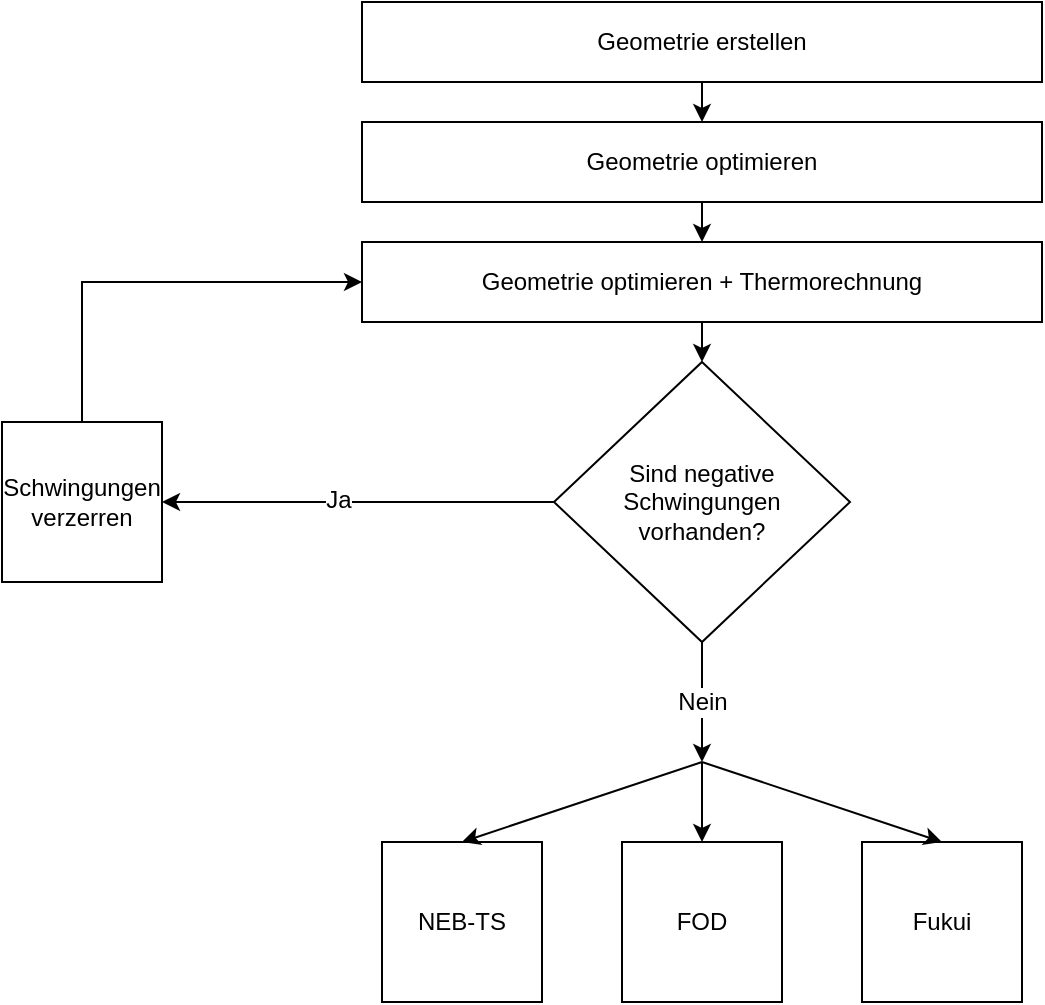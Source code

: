 <mxfile version="20.8.3" type="device"><diagram id="G68ipqJCwITpeujkJHIF" name="Seite-1"><mxGraphModel dx="830" dy="458" grid="1" gridSize="10" guides="1" tooltips="1" connect="1" arrows="1" fold="1" page="1" pageScale="1" pageWidth="827" pageHeight="1169" math="0" shadow="0"><root><mxCell id="0"/><mxCell id="1" parent="0"/><mxCell id="L37ujfQL2Mn4xqklJ0Be-13" style="edgeStyle=orthogonalEdgeStyle;rounded=0;orthogonalLoop=1;jettySize=auto;html=1;exitX=0.5;exitY=1;exitDx=0;exitDy=0;entryX=0.5;entryY=0;entryDx=0;entryDy=0;" edge="1" parent="1" source="L37ujfQL2Mn4xqklJ0Be-1" target="L37ujfQL2Mn4xqklJ0Be-2"><mxGeometry relative="1" as="geometry"/></mxCell><mxCell id="L37ujfQL2Mn4xqklJ0Be-1" value="Geometrie erstellen" style="rounded=0;whiteSpace=wrap;html=1;" vertex="1" parent="1"><mxGeometry x="230" y="20" width="340" height="40" as="geometry"/></mxCell><mxCell id="L37ujfQL2Mn4xqklJ0Be-15" style="edgeStyle=orthogonalEdgeStyle;rounded=0;orthogonalLoop=1;jettySize=auto;html=1;exitX=0.5;exitY=1;exitDx=0;exitDy=0;entryX=0.5;entryY=0;entryDx=0;entryDy=0;" edge="1" parent="1" source="L37ujfQL2Mn4xqklJ0Be-2" target="L37ujfQL2Mn4xqklJ0Be-5"><mxGeometry relative="1" as="geometry"/></mxCell><mxCell id="L37ujfQL2Mn4xqklJ0Be-2" value="Geometrie optimieren" style="rounded=0;whiteSpace=wrap;html=1;" vertex="1" parent="1"><mxGeometry x="230" y="80" width="340" height="40" as="geometry"/></mxCell><mxCell id="L37ujfQL2Mn4xqklJ0Be-17" style="edgeStyle=orthogonalEdgeStyle;rounded=0;orthogonalLoop=1;jettySize=auto;html=1;exitX=0.5;exitY=1;exitDx=0;exitDy=0;entryX=0.5;entryY=0;entryDx=0;entryDy=0;" edge="1" parent="1" source="L37ujfQL2Mn4xqklJ0Be-5" target="L37ujfQL2Mn4xqklJ0Be-6"><mxGeometry relative="1" as="geometry"/></mxCell><mxCell id="L37ujfQL2Mn4xqklJ0Be-5" value="Geometrie optimieren + Thermorechnung" style="rounded=0;whiteSpace=wrap;html=1;" vertex="1" parent="1"><mxGeometry x="230" y="140" width="340" height="40" as="geometry"/></mxCell><mxCell id="L37ujfQL2Mn4xqklJ0Be-19" value="&lt;font style=&quot;font-size: 12px;&quot;&gt;Nein&lt;/font&gt;" style="edgeStyle=orthogonalEdgeStyle;rounded=0;orthogonalLoop=1;jettySize=auto;html=1;exitX=0.5;exitY=1;exitDx=0;exitDy=0;" edge="1" parent="1" source="L37ujfQL2Mn4xqklJ0Be-6"><mxGeometry relative="1" as="geometry"><mxPoint x="400" y="400" as="targetPoint"/><Array as="points"><mxPoint x="400" y="400"/></Array><mxPoint as="offset"/></mxGeometry></mxCell><mxCell id="L37ujfQL2Mn4xqklJ0Be-6" value="&lt;font style=&quot;font-size: 12px;&quot;&gt;Sind negative Schwingungen &lt;br&gt;vorhanden?&lt;/font&gt;" style="rhombus;whiteSpace=wrap;html=1;" vertex="1" parent="1"><mxGeometry x="326" y="200" width="148" height="140" as="geometry"/></mxCell><mxCell id="L37ujfQL2Mn4xqklJ0Be-7" value="" style="endArrow=classic;html=1;rounded=0;exitX=0;exitY=0.5;exitDx=0;exitDy=0;" edge="1" parent="1" source="L37ujfQL2Mn4xqklJ0Be-6" target="L37ujfQL2Mn4xqklJ0Be-8"><mxGeometry width="50" height="50" relative="1" as="geometry"><mxPoint x="380" y="300" as="sourcePoint"/><mxPoint x="250" y="270" as="targetPoint"/><Array as="points"/></mxGeometry></mxCell><mxCell id="L37ujfQL2Mn4xqklJ0Be-11" value="&lt;font style=&quot;font-size: 12px;&quot;&gt;Ja&lt;/font&gt;" style="edgeLabel;html=1;align=center;verticalAlign=middle;resizable=0;points=[];" vertex="1" connectable="0" parent="L37ujfQL2Mn4xqklJ0Be-7"><mxGeometry x="0.107" y="-1" relative="1" as="geometry"><mxPoint as="offset"/></mxGeometry></mxCell><mxCell id="L37ujfQL2Mn4xqklJ0Be-10" style="edgeStyle=orthogonalEdgeStyle;rounded=0;orthogonalLoop=1;jettySize=auto;html=1;exitX=0.5;exitY=0;exitDx=0;exitDy=0;entryX=0;entryY=0.5;entryDx=0;entryDy=0;" edge="1" parent="1" source="L37ujfQL2Mn4xqklJ0Be-8" target="L37ujfQL2Mn4xqklJ0Be-5"><mxGeometry relative="1" as="geometry"/></mxCell><mxCell id="L37ujfQL2Mn4xqklJ0Be-8" value="Schwingungen verzerren" style="whiteSpace=wrap;html=1;aspect=fixed;" vertex="1" parent="1"><mxGeometry x="50" y="230" width="80" height="80" as="geometry"/></mxCell><mxCell id="L37ujfQL2Mn4xqklJ0Be-21" value="NEB-TS" style="whiteSpace=wrap;html=1;aspect=fixed;fontSize=12;" vertex="1" parent="1"><mxGeometry x="240" y="440" width="80" height="80" as="geometry"/></mxCell><mxCell id="L37ujfQL2Mn4xqklJ0Be-22" value="FOD" style="whiteSpace=wrap;html=1;aspect=fixed;fontSize=12;" vertex="1" parent="1"><mxGeometry x="360" y="440" width="80" height="80" as="geometry"/></mxCell><mxCell id="L37ujfQL2Mn4xqklJ0Be-23" value="Fukui&lt;br&gt;" style="whiteSpace=wrap;html=1;aspect=fixed;fontSize=12;" vertex="1" parent="1"><mxGeometry x="480" y="440" width="80" height="80" as="geometry"/></mxCell><mxCell id="L37ujfQL2Mn4xqklJ0Be-25" value="" style="endArrow=classic;html=1;rounded=0;fontSize=12;entryX=0.5;entryY=0;entryDx=0;entryDy=0;" edge="1" parent="1" target="L37ujfQL2Mn4xqklJ0Be-21"><mxGeometry width="50" height="50" relative="1" as="geometry"><mxPoint x="400" y="400" as="sourcePoint"/><mxPoint x="440" y="360" as="targetPoint"/></mxGeometry></mxCell><mxCell id="L37ujfQL2Mn4xqklJ0Be-26" value="" style="endArrow=classic;html=1;rounded=0;fontSize=12;" edge="1" parent="1"><mxGeometry width="50" height="50" relative="1" as="geometry"><mxPoint x="400" y="400" as="sourcePoint"/><mxPoint x="400" y="440" as="targetPoint"/></mxGeometry></mxCell><mxCell id="L37ujfQL2Mn4xqklJ0Be-27" value="" style="endArrow=classic;html=1;rounded=0;fontSize=12;entryX=0.5;entryY=0;entryDx=0;entryDy=0;" edge="1" parent="1" target="L37ujfQL2Mn4xqklJ0Be-23"><mxGeometry width="50" height="50" relative="1" as="geometry"><mxPoint x="400" y="400" as="sourcePoint"/><mxPoint x="440" y="360" as="targetPoint"/></mxGeometry></mxCell></root></mxGraphModel></diagram></mxfile>